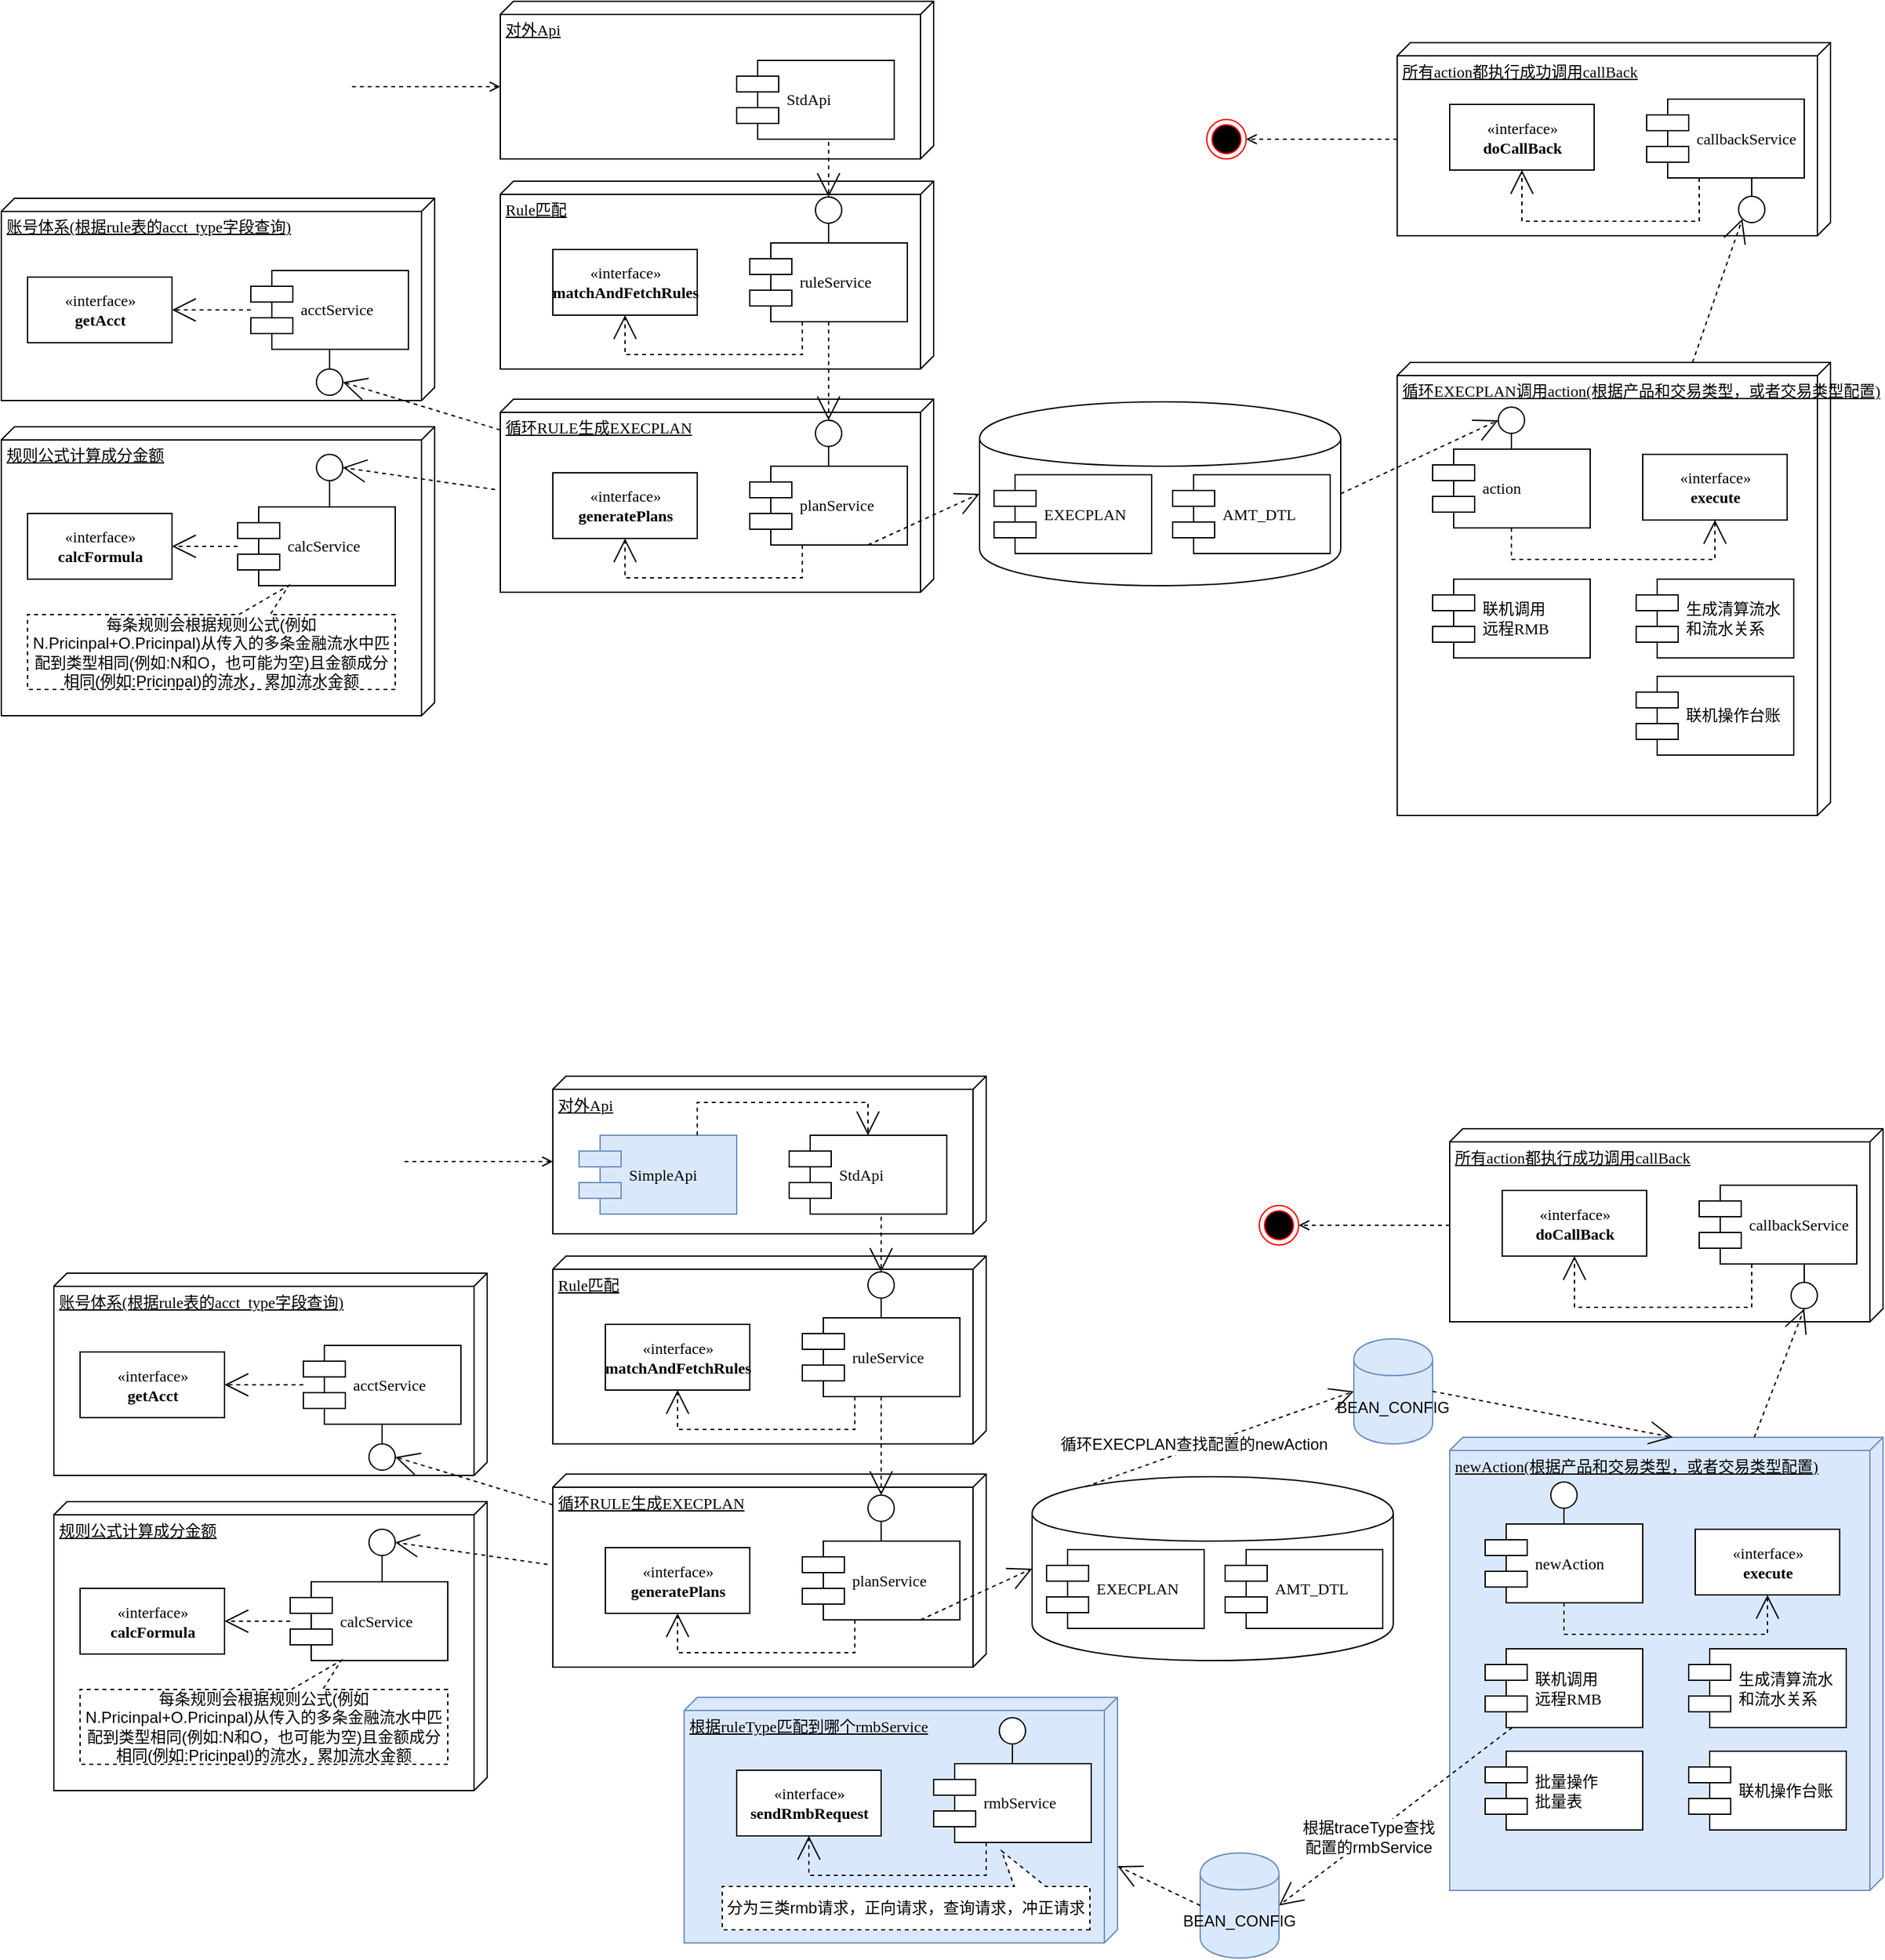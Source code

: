 <mxfile version="10.7.9" type="github"><diagram name="Page-1" id="5f0bae14-7c28-e335-631c-24af17079c00"><mxGraphModel dx="1393" dy="800" grid="1" gridSize="10" guides="1" tooltips="1" connect="1" arrows="1" fold="1" page="1" pageScale="1" pageWidth="1100" pageHeight="850" background="#ffffff" math="0" shadow="0"><root><mxCell id="0"/><mxCell id="1" parent="0"/><mxCell id="39150e848f15840c-1" value="&lt;div&gt;Rule匹配&lt;/div&gt;" style="verticalAlign=top;align=left;spacingTop=8;spacingLeft=2;spacingRight=12;shape=cube;size=10;direction=south;fontStyle=4;html=1;rounded=0;shadow=0;comic=0;labelBackgroundColor=none;strokeColor=#000000;strokeWidth=1;fillColor=#ffffff;fontFamily=Verdana;fontSize=12;fontColor=#000000;" parent="1" vertex="1"><mxGeometry x="410" y="187" width="330" height="143" as="geometry"/></mxCell><mxCell id="39150e848f15840c-2" value="账号体系(根据rule表的acct_type字段查询)" style="verticalAlign=top;align=left;spacingTop=8;spacingLeft=2;spacingRight=12;shape=cube;size=10;direction=south;fontStyle=4;html=1;rounded=0;shadow=0;comic=0;labelBackgroundColor=none;strokeColor=#000000;strokeWidth=1;fillColor=#ffffff;fontFamily=Verdana;fontSize=12;fontColor=#000000;" parent="1" vertex="1"><mxGeometry x="30" y="200" width="330" height="154" as="geometry"/></mxCell><mxCell id="39150e848f15840c-3" value="对外Api" style="verticalAlign=top;align=left;spacingTop=8;spacingLeft=2;spacingRight=12;shape=cube;size=10;direction=south;fontStyle=4;html=1;rounded=0;shadow=0;comic=0;labelBackgroundColor=none;strokeColor=#000000;strokeWidth=1;fillColor=#ffffff;fontFamily=Verdana;fontSize=12;fontColor=#000000;" parent="1" vertex="1"><mxGeometry x="410" y="50" width="330" height="120" as="geometry"/></mxCell><mxCell id="39150e848f15840c-4" value="«interface»&lt;br&gt;&lt;b&gt;matchAndFetchRules&lt;/b&gt;" style="html=1;rounded=0;shadow=0;comic=0;labelBackgroundColor=none;strokeColor=#000000;strokeWidth=1;fillColor=#ffffff;fontFamily=Verdana;fontSize=12;fontColor=#000000;align=center;" parent="1" vertex="1"><mxGeometry x="450" y="239" width="110" height="50" as="geometry"/></mxCell><mxCell id="39150e848f15840c-5" value="ruleService" style="shape=component;align=left;spacingLeft=36;rounded=0;shadow=0;comic=0;labelBackgroundColor=none;strokeColor=#000000;strokeWidth=1;fillColor=#ffffff;fontFamily=Verdana;fontSize=12;fontColor=#000000;html=1;" parent="1" vertex="1"><mxGeometry x="600" y="234" width="120" height="60" as="geometry"/></mxCell><mxCell id="39150e848f15840c-6" value="" style="ellipse;whiteSpace=wrap;html=1;rounded=0;shadow=0;comic=0;labelBackgroundColor=none;strokeColor=#000000;strokeWidth=1;fillColor=#ffffff;fontFamily=Verdana;fontSize=12;fontColor=#000000;align=center;" parent="1" vertex="1"><mxGeometry x="650" y="199" width="20" height="20" as="geometry"/></mxCell><mxCell id="39150e848f15840c-7" value="acctService" style="shape=component;align=left;spacingLeft=36;rounded=0;shadow=0;comic=0;labelBackgroundColor=none;strokeColor=#000000;strokeWidth=1;fillColor=#ffffff;fontFamily=Verdana;fontSize=12;fontColor=#000000;html=1;" parent="1" vertex="1"><mxGeometry x="220" y="255" width="120" height="60" as="geometry"/></mxCell><mxCell id="39150e848f15840c-8" value="«interface»&lt;br&gt;&lt;b&gt;getAcct&lt;/b&gt;" style="html=1;rounded=0;shadow=0;comic=0;labelBackgroundColor=none;strokeColor=#000000;strokeWidth=1;fillColor=#ffffff;fontFamily=Verdana;fontSize=12;fontColor=#000000;align=center;" parent="1" vertex="1"><mxGeometry x="50" y="260" width="110" height="50" as="geometry"/></mxCell><mxCell id="39150e848f15840c-9" value="" style="ellipse;whiteSpace=wrap;html=1;rounded=0;shadow=0;comic=0;labelBackgroundColor=none;strokeColor=#000000;strokeWidth=1;fillColor=#ffffff;fontFamily=Verdana;fontSize=12;fontColor=#000000;align=center;" parent="1" vertex="1"><mxGeometry x="270" y="330" width="20" height="20" as="geometry"/></mxCell><mxCell id="39150e848f15840c-10" value="StdApi" style="shape=component;align=left;spacingLeft=36;rounded=0;shadow=0;comic=0;labelBackgroundColor=none;strokeColor=#000000;strokeWidth=1;fillColor=#ffffff;fontFamily=Verdana;fontSize=12;fontColor=#000000;html=1;" parent="1" vertex="1"><mxGeometry x="590" y="95" width="120" height="60" as="geometry"/></mxCell><mxCell id="39150e848f15840c-11" style="edgeStyle=none;rounded=0;html=1;dashed=1;labelBackgroundColor=none;startArrow=none;startFill=0;startSize=8;endArrow=open;endFill=0;endSize=16;fontFamily=Verdana;fontSize=12;" parent="1" target="39150e848f15840c-6" edge="1"><mxGeometry relative="1" as="geometry"><mxPoint x="660" y="157" as="sourcePoint"/></mxGeometry></mxCell><mxCell id="39150e848f15840c-13" style="edgeStyle=elbowEdgeStyle;rounded=0;html=1;labelBackgroundColor=none;startArrow=none;startFill=0;startSize=8;endArrow=none;endFill=0;endSize=16;fontFamily=Verdana;fontSize=12;entryX=0.5;entryY=1;entryDx=0;entryDy=0;" parent="1" source="39150e848f15840c-9" target="39150e848f15840c-7" edge="1"><mxGeometry relative="1" as="geometry"/></mxCell><mxCell id="39150e848f15840c-14" style="edgeStyle=elbowEdgeStyle;rounded=0;html=1;labelBackgroundColor=none;startArrow=none;startFill=0;startSize=8;endArrow=none;endFill=0;endSize=16;fontFamily=Verdana;fontSize=12;" parent="1" source="39150e848f15840c-6" target="39150e848f15840c-5" edge="1"><mxGeometry relative="1" as="geometry"/></mxCell><mxCell id="39150e848f15840c-15" style="edgeStyle=orthogonalEdgeStyle;rounded=0;html=1;labelBackgroundColor=none;startArrow=none;startFill=0;startSize=8;endArrow=open;endFill=0;endSize=16;fontFamily=Verdana;fontSize=12;dashed=1;" parent="1" source="39150e848f15840c-5" target="39150e848f15840c-4" edge="1"><mxGeometry relative="1" as="geometry"><Array as="points"><mxPoint x="640" y="319"/><mxPoint x="505" y="319"/></Array></mxGeometry></mxCell><mxCell id="39150e848f15840c-16" style="edgeStyle=orthogonalEdgeStyle;rounded=0;html=1;dashed=1;labelBackgroundColor=none;startArrow=none;startFill=0;startSize=8;endArrow=open;endFill=0;endSize=16;fontFamily=Verdana;fontSize=12;" parent="1" source="39150e848f15840c-7" target="39150e848f15840c-8" edge="1"><mxGeometry relative="1" as="geometry"/></mxCell><mxCell id="qXvxZQ6t1l9f04AWA4kI-5" value="规则公式计算成分金额" style="verticalAlign=top;align=left;spacingTop=8;spacingLeft=2;spacingRight=12;shape=cube;size=10;direction=south;fontStyle=4;html=1;rounded=0;shadow=0;comic=0;labelBackgroundColor=none;strokeColor=#000000;strokeWidth=1;fillColor=#ffffff;fontFamily=Verdana;fontSize=12;fontColor=#000000;" parent="1" vertex="1"><mxGeometry x="30" y="374" width="330" height="220" as="geometry"/></mxCell><mxCell id="qXvxZQ6t1l9f04AWA4kI-6" value="calcService" style="shape=component;align=left;spacingLeft=36;rounded=0;shadow=0;comic=0;labelBackgroundColor=none;strokeColor=#000000;strokeWidth=1;fillColor=#ffffff;fontFamily=Verdana;fontSize=12;fontColor=#000000;html=1;" parent="1" vertex="1"><mxGeometry x="210" y="435" width="120" height="60" as="geometry"/></mxCell><mxCell id="qXvxZQ6t1l9f04AWA4kI-7" value="«interface»&lt;br&gt;&lt;b&gt;calcFormula&lt;/b&gt;" style="html=1;rounded=0;shadow=0;comic=0;labelBackgroundColor=none;strokeColor=#000000;strokeWidth=1;fillColor=#ffffff;fontFamily=Verdana;fontSize=12;fontColor=#000000;align=center;" parent="1" vertex="1"><mxGeometry x="50" y="440" width="110" height="50" as="geometry"/></mxCell><mxCell id="qXvxZQ6t1l9f04AWA4kI-8" value="" style="ellipse;whiteSpace=wrap;html=1;rounded=0;shadow=0;comic=0;labelBackgroundColor=none;strokeColor=#000000;strokeWidth=1;fillColor=#ffffff;fontFamily=Verdana;fontSize=12;fontColor=#000000;align=center;" parent="1" vertex="1"><mxGeometry x="270" y="395" width="20" height="20" as="geometry"/></mxCell><mxCell id="qXvxZQ6t1l9f04AWA4kI-9" style="edgeStyle=elbowEdgeStyle;rounded=0;html=1;labelBackgroundColor=none;startArrow=none;startFill=0;startSize=8;endArrow=none;endFill=0;endSize=16;fontFamily=Verdana;fontSize=12;" parent="1" source="qXvxZQ6t1l9f04AWA4kI-8" target="qXvxZQ6t1l9f04AWA4kI-6" edge="1"><mxGeometry relative="1" as="geometry"/></mxCell><mxCell id="qXvxZQ6t1l9f04AWA4kI-10" style="edgeStyle=orthogonalEdgeStyle;rounded=0;html=1;dashed=1;labelBackgroundColor=none;startArrow=none;startFill=0;startSize=8;endArrow=open;endFill=0;endSize=16;fontFamily=Verdana;fontSize=12;" parent="1" source="qXvxZQ6t1l9f04AWA4kI-6" target="qXvxZQ6t1l9f04AWA4kI-7" edge="1"><mxGeometry relative="1" as="geometry"/></mxCell><mxCell id="qXvxZQ6t1l9f04AWA4kI-12" value="&lt;div&gt;每条规则会根据规则公式(例如N.Pricinpal+O.Pricinpal)从传入的多条金融流水中匹配到类型相同(例如:N和O，也可能为空)且金额成分相同(例如:Pricinpal)的流水，累加流水金额&lt;/div&gt;" style="shape=callout;whiteSpace=wrap;html=1;perimeter=calloutPerimeter;direction=west;position2=0.29;base=24;size=22;position=0.34;dashed=1;" parent="1" vertex="1"><mxGeometry x="50" y="495" width="280" height="79" as="geometry"/></mxCell><mxCell id="qXvxZQ6t1l9f04AWA4kI-13" value="" style="shape=cylinder;whiteSpace=wrap;html=1;boundedLbl=1;backgroundOutline=1;" parent="1" vertex="1"><mxGeometry x="775" y="355" width="275" height="140" as="geometry"/></mxCell><mxCell id="qXvxZQ6t1l9f04AWA4kI-16" value="循环RULE生成EXECPLAN" style="verticalAlign=top;align=left;spacingTop=8;spacingLeft=2;spacingRight=12;shape=cube;size=10;direction=south;fontStyle=4;html=1;rounded=0;shadow=0;comic=0;labelBackgroundColor=none;strokeColor=#000000;strokeWidth=1;fillColor=#ffffff;fontFamily=Verdana;fontSize=12;fontColor=#000000;" parent="1" vertex="1"><mxGeometry x="410" y="353" width="330" height="147" as="geometry"/></mxCell><mxCell id="qXvxZQ6t1l9f04AWA4kI-17" value="«interface»&lt;br&gt;&lt;b&gt;generatePlans&lt;/b&gt;" style="html=1;rounded=0;shadow=0;comic=0;labelBackgroundColor=none;strokeColor=#000000;strokeWidth=1;fillColor=#ffffff;fontFamily=Verdana;fontSize=12;fontColor=#000000;align=center;" parent="1" vertex="1"><mxGeometry x="450" y="409" width="110" height="50" as="geometry"/></mxCell><mxCell id="qXvxZQ6t1l9f04AWA4kI-18" value="planService" style="shape=component;align=left;spacingLeft=36;rounded=0;shadow=0;comic=0;labelBackgroundColor=none;strokeColor=#000000;strokeWidth=1;fillColor=#ffffff;fontFamily=Verdana;fontSize=12;fontColor=#000000;html=1;" parent="1" vertex="1"><mxGeometry x="600" y="404" width="120" height="60" as="geometry"/></mxCell><mxCell id="qXvxZQ6t1l9f04AWA4kI-19" value="" style="ellipse;whiteSpace=wrap;html=1;rounded=0;shadow=0;comic=0;labelBackgroundColor=none;strokeColor=#000000;strokeWidth=1;fillColor=#ffffff;fontFamily=Verdana;fontSize=12;fontColor=#000000;align=center;" parent="1" vertex="1"><mxGeometry x="650" y="369" width="20" height="20" as="geometry"/></mxCell><mxCell id="qXvxZQ6t1l9f04AWA4kI-20" style="edgeStyle=elbowEdgeStyle;rounded=0;html=1;labelBackgroundColor=none;startArrow=none;startFill=0;startSize=8;endArrow=none;endFill=0;endSize=16;fontFamily=Verdana;fontSize=12;" parent="1" source="qXvxZQ6t1l9f04AWA4kI-19" target="qXvxZQ6t1l9f04AWA4kI-18" edge="1"><mxGeometry relative="1" as="geometry"/></mxCell><mxCell id="qXvxZQ6t1l9f04AWA4kI-21" style="edgeStyle=orthogonalEdgeStyle;rounded=0;html=1;labelBackgroundColor=none;startArrow=none;startFill=0;startSize=8;endArrow=open;endFill=0;endSize=16;fontFamily=Verdana;fontSize=12;dashed=1;" parent="1" source="qXvxZQ6t1l9f04AWA4kI-18" target="qXvxZQ6t1l9f04AWA4kI-17" edge="1"><mxGeometry relative="1" as="geometry"><Array as="points"><mxPoint x="640" y="489"/><mxPoint x="505" y="489"/></Array></mxGeometry></mxCell><mxCell id="qXvxZQ6t1l9f04AWA4kI-22" style="edgeStyle=none;rounded=0;html=1;dashed=1;labelBackgroundColor=none;startArrow=none;startFill=0;startSize=8;endArrow=open;endFill=0;endSize=16;fontFamily=Verdana;fontSize=12;exitX=0.5;exitY=1;exitDx=0;exitDy=0;" parent="1" source="39150e848f15840c-5" target="qXvxZQ6t1l9f04AWA4kI-19" edge="1"><mxGeometry relative="1" as="geometry"><mxPoint x="730" y="293" as="sourcePoint"/><mxPoint x="863" y="351" as="targetPoint"/></mxGeometry></mxCell><mxCell id="qXvxZQ6t1l9f04AWA4kI-3" style="edgeStyle=none;rounded=0;html=1;dashed=1;labelBackgroundColor=none;startArrow=none;startFill=0;startSize=8;endArrow=open;endFill=0;endSize=16;fontFamily=Verdana;fontSize=12;entryX=1;entryY=0.5;entryDx=0;entryDy=0;" parent="1" source="qXvxZQ6t1l9f04AWA4kI-16" target="39150e848f15840c-9" edge="1"><mxGeometry relative="1" as="geometry"><mxPoint x="670" y="138" as="sourcePoint"/><mxPoint x="770" y="301" as="targetPoint"/></mxGeometry></mxCell><mxCell id="qXvxZQ6t1l9f04AWA4kI-23" style="edgeStyle=none;rounded=0;html=1;dashed=1;labelBackgroundColor=none;startArrow=none;startFill=0;startSize=8;endArrow=open;endFill=0;endSize=16;fontFamily=Verdana;fontSize=12;entryX=0;entryY=0.5;entryDx=0;entryDy=0;exitX=0.75;exitY=1;exitDx=0;exitDy=0;" parent="1" source="qXvxZQ6t1l9f04AWA4kI-18" target="qXvxZQ6t1l9f04AWA4kI-13" edge="1"><mxGeometry relative="1" as="geometry"><mxPoint x="730" y="532" as="sourcePoint"/><mxPoint x="828" y="460" as="targetPoint"/></mxGeometry></mxCell><mxCell id="qXvxZQ6t1l9f04AWA4kI-27" value="EXECPLAN" style="shape=component;align=left;spacingLeft=36;rounded=0;shadow=0;comic=0;labelBackgroundColor=none;strokeColor=#000000;strokeWidth=1;fillColor=#ffffff;fontFamily=Verdana;fontSize=12;fontColor=#000000;html=1;" parent="1" vertex="1"><mxGeometry x="786" y="410.5" width="120" height="60" as="geometry"/></mxCell><mxCell id="qXvxZQ6t1l9f04AWA4kI-30" value="AMT_DTL" style="shape=component;align=left;spacingLeft=36;rounded=0;shadow=0;comic=0;labelBackgroundColor=none;strokeColor=#000000;strokeWidth=1;fillColor=#ffffff;fontFamily=Verdana;fontSize=12;fontColor=#000000;html=1;" parent="1" vertex="1"><mxGeometry x="922" y="410.5" width="120" height="60" as="geometry"/></mxCell><mxCell id="qXvxZQ6t1l9f04AWA4kI-31" style="edgeStyle=none;rounded=0;html=1;dashed=1;labelBackgroundColor=none;startArrow=none;startFill=0;startSize=8;endArrow=open;endFill=0;endSize=16;fontFamily=Verdana;fontSize=12;entryX=1;entryY=0.5;entryDx=0;entryDy=0;exitX=0.468;exitY=1.012;exitDx=0;exitDy=0;exitPerimeter=0;" parent="1" source="qXvxZQ6t1l9f04AWA4kI-16" target="qXvxZQ6t1l9f04AWA4kI-8" edge="1"><mxGeometry relative="1" as="geometry"><mxPoint x="700" y="492" as="sourcePoint"/><mxPoint x="825" y="278" as="targetPoint"/></mxGeometry></mxCell><mxCell id="qXvxZQ6t1l9f04AWA4kI-38" value="循环EXECPLAN调用action(根据产品和交易类型，或者交易类型配置)" style="verticalAlign=top;align=left;spacingTop=8;spacingLeft=2;spacingRight=12;shape=cube;size=10;direction=south;fontStyle=4;html=1;rounded=0;shadow=0;comic=0;labelBackgroundColor=none;strokeColor=#000000;strokeWidth=1;fillColor=#ffffff;fontFamily=Verdana;fontSize=12;fontColor=#000000;" parent="1" vertex="1"><mxGeometry x="1093" y="325" width="330" height="345" as="geometry"/></mxCell><mxCell id="qXvxZQ6t1l9f04AWA4kI-39" value="«interface»&lt;br&gt;&lt;b&gt;execute&lt;/b&gt;" style="html=1;rounded=0;shadow=0;comic=0;labelBackgroundColor=none;strokeColor=#000000;strokeWidth=1;fillColor=#ffffff;fontFamily=Verdana;fontSize=12;fontColor=#000000;align=center;" parent="1" vertex="1"><mxGeometry x="1280" y="395" width="110" height="50" as="geometry"/></mxCell><mxCell id="qXvxZQ6t1l9f04AWA4kI-40" value="action" style="shape=component;align=left;spacingLeft=36;rounded=0;shadow=0;comic=0;labelBackgroundColor=none;strokeColor=#000000;strokeWidth=1;fillColor=#ffffff;fontFamily=Verdana;fontSize=12;fontColor=#000000;html=1;" parent="1" vertex="1"><mxGeometry x="1120" y="391" width="120" height="60" as="geometry"/></mxCell><mxCell id="qXvxZQ6t1l9f04AWA4kI-41" value="" style="ellipse;whiteSpace=wrap;html=1;rounded=0;shadow=0;comic=0;labelBackgroundColor=none;strokeColor=#000000;strokeWidth=1;fillColor=#ffffff;fontFamily=Verdana;fontSize=12;fontColor=#000000;align=center;" parent="1" vertex="1"><mxGeometry x="1170" y="359" width="20" height="20" as="geometry"/></mxCell><mxCell id="qXvxZQ6t1l9f04AWA4kI-42" style="edgeStyle=elbowEdgeStyle;rounded=0;html=1;labelBackgroundColor=none;startArrow=none;startFill=0;startSize=8;endArrow=none;endFill=0;endSize=16;fontFamily=Verdana;fontSize=12;" parent="1" source="qXvxZQ6t1l9f04AWA4kI-41" target="qXvxZQ6t1l9f04AWA4kI-40" edge="1"><mxGeometry relative="1" as="geometry"/></mxCell><mxCell id="qXvxZQ6t1l9f04AWA4kI-43" style="edgeStyle=orthogonalEdgeStyle;rounded=0;html=1;labelBackgroundColor=none;startArrow=none;startFill=0;startSize=8;endArrow=open;endFill=0;endSize=16;fontFamily=Verdana;fontSize=12;dashed=1;" parent="1" source="qXvxZQ6t1l9f04AWA4kI-40" target="qXvxZQ6t1l9f04AWA4kI-39" edge="1"><mxGeometry relative="1" as="geometry"><Array as="points"><mxPoint x="1323" y="475"/><mxPoint x="1188" y="475"/></Array></mxGeometry></mxCell><mxCell id="qXvxZQ6t1l9f04AWA4kI-50" style="edgeStyle=none;rounded=0;html=1;dashed=1;labelBackgroundColor=none;startArrow=none;startFill=0;startSize=8;endArrow=open;endFill=0;endSize=16;fontFamily=Verdana;fontSize=12;entryX=0;entryY=0.5;entryDx=0;entryDy=0;exitX=1;exitY=0.5;exitDx=0;exitDy=0;" parent="1" source="qXvxZQ6t1l9f04AWA4kI-13" target="qXvxZQ6t1l9f04AWA4kI-41" edge="1"><mxGeometry relative="1" as="geometry"><mxPoint x="700" y="474" as="sourcePoint"/><mxPoint x="785" y="435" as="targetPoint"/></mxGeometry></mxCell><mxCell id="qXvxZQ6t1l9f04AWA4kI-52" value="&lt;div&gt;联机调用&lt;/div&gt;远程RMB" style="shape=component;align=left;spacingLeft=36;rounded=0;shadow=0;comic=0;labelBackgroundColor=none;strokeColor=#000000;strokeWidth=1;fillColor=#ffffff;fontFamily=Verdana;fontSize=12;fontColor=#000000;html=1;" parent="1" vertex="1"><mxGeometry x="1120" y="490" width="120" height="60" as="geometry"/></mxCell><mxCell id="qXvxZQ6t1l9f04AWA4kI-53" value="生成清算流水&lt;div&gt;&lt;div&gt;和流水关系&lt;/div&gt;&lt;/div&gt;" style="shape=component;align=left;spacingLeft=36;rounded=0;shadow=0;comic=0;labelBackgroundColor=none;strokeColor=#000000;strokeWidth=1;fillColor=#ffffff;fontFamily=Verdana;fontSize=12;fontColor=#000000;html=1;" parent="1" vertex="1"><mxGeometry x="1275" y="490" width="120" height="60" as="geometry"/></mxCell><mxCell id="qXvxZQ6t1l9f04AWA4kI-55" value="&lt;div&gt;联机操作台账&lt;/div&gt;" style="shape=component;align=left;spacingLeft=36;rounded=0;shadow=0;comic=0;labelBackgroundColor=none;strokeColor=#000000;strokeWidth=1;fillColor=#ffffff;fontFamily=Verdana;fontSize=12;fontColor=#000000;html=1;" parent="1" vertex="1"><mxGeometry x="1275" y="564" width="120" height="60" as="geometry"/></mxCell><mxCell id="qXvxZQ6t1l9f04AWA4kI-73" style="edgeStyle=orthogonalEdgeStyle;rounded=0;orthogonalLoop=1;jettySize=auto;html=1;entryX=1;entryY=0.5;entryDx=0;entryDy=0;dashed=1;endArrow=open;endFill=0;" parent="1" source="qXvxZQ6t1l9f04AWA4kI-64" target="qXvxZQ6t1l9f04AWA4kI-72" edge="1"><mxGeometry relative="1" as="geometry"/></mxCell><mxCell id="qXvxZQ6t1l9f04AWA4kI-64" value="&lt;div&gt;所有action都执行成功调用callBack&lt;/div&gt;" style="verticalAlign=top;align=left;spacingTop=8;spacingLeft=2;spacingRight=12;shape=cube;size=10;direction=south;fontStyle=4;html=1;rounded=0;shadow=0;comic=0;labelBackgroundColor=none;strokeColor=#000000;strokeWidth=1;fillColor=#ffffff;fontFamily=Verdana;fontSize=12;fontColor=#000000;" parent="1" vertex="1"><mxGeometry x="1093" y="81.5" width="330" height="147" as="geometry"/></mxCell><mxCell id="qXvxZQ6t1l9f04AWA4kI-65" value="«interface»&lt;br&gt;&lt;b&gt;doCallBack&lt;/b&gt;" style="html=1;rounded=0;shadow=0;comic=0;labelBackgroundColor=none;strokeColor=#000000;strokeWidth=1;fillColor=#ffffff;fontFamily=Verdana;fontSize=12;fontColor=#000000;align=center;" parent="1" vertex="1"><mxGeometry x="1133" y="128.5" width="110" height="50" as="geometry"/></mxCell><mxCell id="qXvxZQ6t1l9f04AWA4kI-66" value="callbackService" style="shape=component;align=left;spacingLeft=36;rounded=0;shadow=0;comic=0;labelBackgroundColor=none;strokeColor=#000000;strokeWidth=1;fillColor=#ffffff;fontFamily=Verdana;fontSize=12;fontColor=#000000;html=1;" parent="1" vertex="1"><mxGeometry x="1283" y="124.5" width="120" height="60" as="geometry"/></mxCell><mxCell id="qXvxZQ6t1l9f04AWA4kI-67" value="" style="ellipse;whiteSpace=wrap;html=1;rounded=0;shadow=0;comic=0;labelBackgroundColor=none;strokeColor=#000000;strokeWidth=1;fillColor=#ffffff;fontFamily=Verdana;fontSize=12;fontColor=#000000;align=center;" parent="1" vertex="1"><mxGeometry x="1353" y="198.5" width="20" height="20" as="geometry"/></mxCell><mxCell id="qXvxZQ6t1l9f04AWA4kI-68" style="edgeStyle=elbowEdgeStyle;rounded=0;html=1;labelBackgroundColor=none;startArrow=none;startFill=0;startSize=8;endArrow=none;endFill=0;endSize=16;fontFamily=Verdana;fontSize=12;" parent="1" source="qXvxZQ6t1l9f04AWA4kI-67" target="qXvxZQ6t1l9f04AWA4kI-66" edge="1"><mxGeometry relative="1" as="geometry"/></mxCell><mxCell id="qXvxZQ6t1l9f04AWA4kI-69" style="edgeStyle=orthogonalEdgeStyle;rounded=0;html=1;labelBackgroundColor=none;startArrow=none;startFill=0;startSize=8;endArrow=open;endFill=0;endSize=16;fontFamily=Verdana;fontSize=12;dashed=1;" parent="1" source="qXvxZQ6t1l9f04AWA4kI-66" target="qXvxZQ6t1l9f04AWA4kI-65" edge="1"><mxGeometry relative="1" as="geometry"><Array as="points"><mxPoint x="1323" y="217.5"/><mxPoint x="1188" y="217.5"/></Array></mxGeometry></mxCell><mxCell id="qXvxZQ6t1l9f04AWA4kI-70" style="edgeStyle=none;rounded=0;html=1;dashed=1;labelBackgroundColor=none;startArrow=none;startFill=0;startSize=8;endArrow=open;endFill=0;endSize=16;fontFamily=Verdana;fontSize=12;entryX=0;entryY=1;entryDx=0;entryDy=0;" parent="1" source="qXvxZQ6t1l9f04AWA4kI-38" target="qXvxZQ6t1l9f04AWA4kI-67" edge="1"><mxGeometry relative="1" as="geometry"><mxPoint x="700" y="474" as="sourcePoint"/><mxPoint x="785" y="435" as="targetPoint"/></mxGeometry></mxCell><mxCell id="qXvxZQ6t1l9f04AWA4kI-74" style="edgeStyle=orthogonalEdgeStyle;rounded=0;orthogonalLoop=1;jettySize=auto;html=1;entryX=0;entryY=0;entryDx=65;entryDy=330;entryPerimeter=0;dashed=1;endArrow=open;endFill=0;" parent="1" source="qXvxZQ6t1l9f04AWA4kI-71" target="39150e848f15840c-3" edge="1"><mxGeometry relative="1" as="geometry"/></mxCell><mxCell id="qXvxZQ6t1l9f04AWA4kI-71" value="" style="shape=image;html=1;verticalAlign=top;verticalLabelPosition=bottom;labelBackgroundColor=#ffffff;imageAspect=0;aspect=fixed;image=https://cdn0.iconfinder.com/data/icons/basic-web-ui-elements/295/play-128.png" parent="1" vertex="1"><mxGeometry x="256" y="94.5" width="41" height="41" as="geometry"/></mxCell><mxCell id="qXvxZQ6t1l9f04AWA4kI-72" value="" style="ellipse;html=1;shape=endState;fillColor=#000000;strokeColor=#ff0000;" parent="1" vertex="1"><mxGeometry x="948" y="140" width="30" height="30" as="geometry"/></mxCell><mxCell id="3RMUVjnB-Qb1gqxve4m2-2" value="&lt;div&gt;Rule匹配&lt;/div&gt;" style="verticalAlign=top;align=left;spacingTop=8;spacingLeft=2;spacingRight=12;shape=cube;size=10;direction=south;fontStyle=4;html=1;rounded=0;shadow=0;comic=0;labelBackgroundColor=none;strokeColor=#000000;strokeWidth=1;fillColor=#ffffff;fontFamily=Verdana;fontSize=12;fontColor=#000000;" vertex="1" parent="1"><mxGeometry x="450" y="1005.5" width="330" height="143" as="geometry"/></mxCell><mxCell id="3RMUVjnB-Qb1gqxve4m2-3" value="账号体系(根据rule表的acct_type字段查询)" style="verticalAlign=top;align=left;spacingTop=8;spacingLeft=2;spacingRight=12;shape=cube;size=10;direction=south;fontStyle=4;html=1;rounded=0;shadow=0;comic=0;labelBackgroundColor=none;strokeColor=#000000;strokeWidth=1;fillColor=#ffffff;fontFamily=Verdana;fontSize=12;fontColor=#000000;" vertex="1" parent="1"><mxGeometry x="70" y="1018.5" width="330" height="154" as="geometry"/></mxCell><mxCell id="3RMUVjnB-Qb1gqxve4m2-4" value="对外Api" style="verticalAlign=top;align=left;spacingTop=8;spacingLeft=2;spacingRight=12;shape=cube;size=10;direction=south;fontStyle=4;html=1;rounded=0;shadow=0;comic=0;labelBackgroundColor=none;strokeColor=#000000;strokeWidth=1;fillColor=#ffffff;fontFamily=Verdana;fontSize=12;fontColor=#000000;" vertex="1" parent="1"><mxGeometry x="450" y="868.5" width="330" height="120" as="geometry"/></mxCell><mxCell id="3RMUVjnB-Qb1gqxve4m2-5" value="«interface»&lt;br&gt;&lt;b&gt;matchAndFetchRules&lt;/b&gt;" style="html=1;rounded=0;shadow=0;comic=0;labelBackgroundColor=none;strokeColor=#000000;strokeWidth=1;fillColor=#ffffff;fontFamily=Verdana;fontSize=12;fontColor=#000000;align=center;" vertex="1" parent="1"><mxGeometry x="490" y="1057.5" width="110" height="50" as="geometry"/></mxCell><mxCell id="3RMUVjnB-Qb1gqxve4m2-6" value="ruleService" style="shape=component;align=left;spacingLeft=36;rounded=0;shadow=0;comic=0;labelBackgroundColor=none;strokeColor=#000000;strokeWidth=1;fillColor=#ffffff;fontFamily=Verdana;fontSize=12;fontColor=#000000;html=1;" vertex="1" parent="1"><mxGeometry x="640" y="1052.5" width="120" height="60" as="geometry"/></mxCell><mxCell id="3RMUVjnB-Qb1gqxve4m2-7" value="" style="ellipse;whiteSpace=wrap;html=1;rounded=0;shadow=0;comic=0;labelBackgroundColor=none;strokeColor=#000000;strokeWidth=1;fillColor=#ffffff;fontFamily=Verdana;fontSize=12;fontColor=#000000;align=center;" vertex="1" parent="1"><mxGeometry x="690" y="1017.5" width="20" height="20" as="geometry"/></mxCell><mxCell id="3RMUVjnB-Qb1gqxve4m2-8" value="acctService" style="shape=component;align=left;spacingLeft=36;rounded=0;shadow=0;comic=0;labelBackgroundColor=none;strokeColor=#000000;strokeWidth=1;fillColor=#ffffff;fontFamily=Verdana;fontSize=12;fontColor=#000000;html=1;" vertex="1" parent="1"><mxGeometry x="260" y="1073.5" width="120" height="60" as="geometry"/></mxCell><mxCell id="3RMUVjnB-Qb1gqxve4m2-9" value="«interface»&lt;br&gt;&lt;b&gt;getAcct&lt;/b&gt;" style="html=1;rounded=0;shadow=0;comic=0;labelBackgroundColor=none;strokeColor=#000000;strokeWidth=1;fillColor=#ffffff;fontFamily=Verdana;fontSize=12;fontColor=#000000;align=center;" vertex="1" parent="1"><mxGeometry x="90" y="1078.5" width="110" height="50" as="geometry"/></mxCell><mxCell id="3RMUVjnB-Qb1gqxve4m2-10" value="" style="ellipse;whiteSpace=wrap;html=1;rounded=0;shadow=0;comic=0;labelBackgroundColor=none;strokeColor=#000000;strokeWidth=1;fillColor=#ffffff;fontFamily=Verdana;fontSize=12;fontColor=#000000;align=center;" vertex="1" parent="1"><mxGeometry x="310" y="1148.5" width="20" height="20" as="geometry"/></mxCell><mxCell id="3RMUVjnB-Qb1gqxve4m2-11" value="StdApi" style="shape=component;align=left;spacingLeft=36;rounded=0;shadow=0;comic=0;labelBackgroundColor=none;strokeColor=#000000;strokeWidth=1;fillColor=#ffffff;fontFamily=Verdana;fontSize=12;fontColor=#000000;html=1;" vertex="1" parent="1"><mxGeometry x="630" y="913.5" width="120" height="60" as="geometry"/></mxCell><mxCell id="3RMUVjnB-Qb1gqxve4m2-12" style="edgeStyle=none;rounded=0;html=1;dashed=1;labelBackgroundColor=none;startArrow=none;startFill=0;startSize=8;endArrow=open;endFill=0;endSize=16;fontFamily=Verdana;fontSize=12;" edge="1" parent="1" target="3RMUVjnB-Qb1gqxve4m2-7"><mxGeometry relative="1" as="geometry"><mxPoint x="700" y="975.5" as="sourcePoint"/></mxGeometry></mxCell><mxCell id="3RMUVjnB-Qb1gqxve4m2-13" style="edgeStyle=elbowEdgeStyle;rounded=0;html=1;labelBackgroundColor=none;startArrow=none;startFill=0;startSize=8;endArrow=none;endFill=0;endSize=16;fontFamily=Verdana;fontSize=12;entryX=0.5;entryY=1;entryDx=0;entryDy=0;" edge="1" parent="1" source="3RMUVjnB-Qb1gqxve4m2-10" target="3RMUVjnB-Qb1gqxve4m2-8"><mxGeometry relative="1" as="geometry"/></mxCell><mxCell id="3RMUVjnB-Qb1gqxve4m2-14" style="edgeStyle=elbowEdgeStyle;rounded=0;html=1;labelBackgroundColor=none;startArrow=none;startFill=0;startSize=8;endArrow=none;endFill=0;endSize=16;fontFamily=Verdana;fontSize=12;" edge="1" parent="1" source="3RMUVjnB-Qb1gqxve4m2-7" target="3RMUVjnB-Qb1gqxve4m2-6"><mxGeometry relative="1" as="geometry"/></mxCell><mxCell id="3RMUVjnB-Qb1gqxve4m2-15" style="edgeStyle=orthogonalEdgeStyle;rounded=0;html=1;labelBackgroundColor=none;startArrow=none;startFill=0;startSize=8;endArrow=open;endFill=0;endSize=16;fontFamily=Verdana;fontSize=12;dashed=1;" edge="1" parent="1" source="3RMUVjnB-Qb1gqxve4m2-6" target="3RMUVjnB-Qb1gqxve4m2-5"><mxGeometry relative="1" as="geometry"><Array as="points"><mxPoint x="680" y="1137.5"/><mxPoint x="545" y="1137.5"/></Array></mxGeometry></mxCell><mxCell id="3RMUVjnB-Qb1gqxve4m2-16" style="edgeStyle=orthogonalEdgeStyle;rounded=0;html=1;dashed=1;labelBackgroundColor=none;startArrow=none;startFill=0;startSize=8;endArrow=open;endFill=0;endSize=16;fontFamily=Verdana;fontSize=12;" edge="1" parent="1" source="3RMUVjnB-Qb1gqxve4m2-8" target="3RMUVjnB-Qb1gqxve4m2-9"><mxGeometry relative="1" as="geometry"/></mxCell><mxCell id="3RMUVjnB-Qb1gqxve4m2-17" value="SimpleApi" style="shape=component;align=left;spacingLeft=36;rounded=0;shadow=0;comic=0;labelBackgroundColor=none;strokeColor=#6c8ebf;strokeWidth=1;fillColor=#dae8fc;fontFamily=Verdana;fontSize=12;html=1;" vertex="1" parent="1"><mxGeometry x="470" y="913.5" width="120" height="60" as="geometry"/></mxCell><mxCell id="3RMUVjnB-Qb1gqxve4m2-18" style="edgeStyle=orthogonalEdgeStyle;rounded=0;html=1;labelBackgroundColor=none;startArrow=none;startFill=0;startSize=8;endArrow=open;endFill=0;endSize=16;fontFamily=Verdana;fontSize=12;dashed=1;exitX=0.75;exitY=0;exitDx=0;exitDy=0;" edge="1" parent="1" source="3RMUVjnB-Qb1gqxve4m2-17" target="3RMUVjnB-Qb1gqxve4m2-11"><mxGeometry relative="1" as="geometry"><Array as="points"><mxPoint x="560" y="888.5"/><mxPoint x="690" y="888.5"/></Array><mxPoint x="560" y="908.5" as="sourcePoint"/><mxPoint x="690" y="918.5" as="targetPoint"/></mxGeometry></mxCell><mxCell id="3RMUVjnB-Qb1gqxve4m2-19" value="规则公式计算成分金额" style="verticalAlign=top;align=left;spacingTop=8;spacingLeft=2;spacingRight=12;shape=cube;size=10;direction=south;fontStyle=4;html=1;rounded=0;shadow=0;comic=0;labelBackgroundColor=none;strokeColor=#000000;strokeWidth=1;fillColor=#ffffff;fontFamily=Verdana;fontSize=12;fontColor=#000000;" vertex="1" parent="1"><mxGeometry x="70" y="1192.5" width="330" height="220" as="geometry"/></mxCell><mxCell id="3RMUVjnB-Qb1gqxve4m2-20" value="calcService" style="shape=component;align=left;spacingLeft=36;rounded=0;shadow=0;comic=0;labelBackgroundColor=none;strokeColor=#000000;strokeWidth=1;fillColor=#ffffff;fontFamily=Verdana;fontSize=12;fontColor=#000000;html=1;" vertex="1" parent="1"><mxGeometry x="250" y="1253.5" width="120" height="60" as="geometry"/></mxCell><mxCell id="3RMUVjnB-Qb1gqxve4m2-21" value="«interface»&lt;br&gt;&lt;b&gt;calcFormula&lt;/b&gt;" style="html=1;rounded=0;shadow=0;comic=0;labelBackgroundColor=none;strokeColor=#000000;strokeWidth=1;fillColor=#ffffff;fontFamily=Verdana;fontSize=12;fontColor=#000000;align=center;" vertex="1" parent="1"><mxGeometry x="90" y="1258.5" width="110" height="50" as="geometry"/></mxCell><mxCell id="3RMUVjnB-Qb1gqxve4m2-22" value="" style="ellipse;whiteSpace=wrap;html=1;rounded=0;shadow=0;comic=0;labelBackgroundColor=none;strokeColor=#000000;strokeWidth=1;fillColor=#ffffff;fontFamily=Verdana;fontSize=12;fontColor=#000000;align=center;" vertex="1" parent="1"><mxGeometry x="310" y="1213.5" width="20" height="20" as="geometry"/></mxCell><mxCell id="3RMUVjnB-Qb1gqxve4m2-23" style="edgeStyle=elbowEdgeStyle;rounded=0;html=1;labelBackgroundColor=none;startArrow=none;startFill=0;startSize=8;endArrow=none;endFill=0;endSize=16;fontFamily=Verdana;fontSize=12;" edge="1" parent="1" source="3RMUVjnB-Qb1gqxve4m2-22" target="3RMUVjnB-Qb1gqxve4m2-20"><mxGeometry relative="1" as="geometry"/></mxCell><mxCell id="3RMUVjnB-Qb1gqxve4m2-24" style="edgeStyle=orthogonalEdgeStyle;rounded=0;html=1;dashed=1;labelBackgroundColor=none;startArrow=none;startFill=0;startSize=8;endArrow=open;endFill=0;endSize=16;fontFamily=Verdana;fontSize=12;" edge="1" parent="1" source="3RMUVjnB-Qb1gqxve4m2-20" target="3RMUVjnB-Qb1gqxve4m2-21"><mxGeometry relative="1" as="geometry"/></mxCell><mxCell id="3RMUVjnB-Qb1gqxve4m2-25" value="&lt;div&gt;每条规则会根据规则公式(例如N.Pricinpal+O.Pricinpal)从传入的多条金融流水中匹配到类型相同(例如:N和O，也可能为空)且金额成分相同(例如:Pricinpal)的流水，累加流水金额&lt;/div&gt;" style="shape=callout;whiteSpace=wrap;html=1;perimeter=calloutPerimeter;direction=west;position2=0.29;base=24;size=22;position=0.34;dashed=1;" vertex="1" parent="1"><mxGeometry x="90" y="1313.5" width="280" height="79" as="geometry"/></mxCell><mxCell id="3RMUVjnB-Qb1gqxve4m2-26" value="" style="shape=cylinder;whiteSpace=wrap;html=1;boundedLbl=1;backgroundOutline=1;" vertex="1" parent="1"><mxGeometry x="815" y="1173.5" width="275" height="140" as="geometry"/></mxCell><mxCell id="3RMUVjnB-Qb1gqxve4m2-27" value="循环RULE生成EXECPLAN" style="verticalAlign=top;align=left;spacingTop=8;spacingLeft=2;spacingRight=12;shape=cube;size=10;direction=south;fontStyle=4;html=1;rounded=0;shadow=0;comic=0;labelBackgroundColor=none;strokeColor=#000000;strokeWidth=1;fillColor=#ffffff;fontFamily=Verdana;fontSize=12;fontColor=#000000;" vertex="1" parent="1"><mxGeometry x="450" y="1171.5" width="330" height="147" as="geometry"/></mxCell><mxCell id="3RMUVjnB-Qb1gqxve4m2-28" value="«interface»&lt;br&gt;&lt;b&gt;generatePlans&lt;/b&gt;" style="html=1;rounded=0;shadow=0;comic=0;labelBackgroundColor=none;strokeColor=#000000;strokeWidth=1;fillColor=#ffffff;fontFamily=Verdana;fontSize=12;fontColor=#000000;align=center;" vertex="1" parent="1"><mxGeometry x="490" y="1227.5" width="110" height="50" as="geometry"/></mxCell><mxCell id="3RMUVjnB-Qb1gqxve4m2-29" value="planService" style="shape=component;align=left;spacingLeft=36;rounded=0;shadow=0;comic=0;labelBackgroundColor=none;strokeColor=#000000;strokeWidth=1;fillColor=#ffffff;fontFamily=Verdana;fontSize=12;fontColor=#000000;html=1;" vertex="1" parent="1"><mxGeometry x="640" y="1222.5" width="120" height="60" as="geometry"/></mxCell><mxCell id="3RMUVjnB-Qb1gqxve4m2-30" value="" style="ellipse;whiteSpace=wrap;html=1;rounded=0;shadow=0;comic=0;labelBackgroundColor=none;strokeColor=#000000;strokeWidth=1;fillColor=#ffffff;fontFamily=Verdana;fontSize=12;fontColor=#000000;align=center;" vertex="1" parent="1"><mxGeometry x="690" y="1187.5" width="20" height="20" as="geometry"/></mxCell><mxCell id="3RMUVjnB-Qb1gqxve4m2-31" style="edgeStyle=elbowEdgeStyle;rounded=0;html=1;labelBackgroundColor=none;startArrow=none;startFill=0;startSize=8;endArrow=none;endFill=0;endSize=16;fontFamily=Verdana;fontSize=12;" edge="1" parent="1" source="3RMUVjnB-Qb1gqxve4m2-30" target="3RMUVjnB-Qb1gqxve4m2-29"><mxGeometry relative="1" as="geometry"/></mxCell><mxCell id="3RMUVjnB-Qb1gqxve4m2-32" style="edgeStyle=orthogonalEdgeStyle;rounded=0;html=1;labelBackgroundColor=none;startArrow=none;startFill=0;startSize=8;endArrow=open;endFill=0;endSize=16;fontFamily=Verdana;fontSize=12;dashed=1;" edge="1" parent="1" source="3RMUVjnB-Qb1gqxve4m2-29" target="3RMUVjnB-Qb1gqxve4m2-28"><mxGeometry relative="1" as="geometry"><Array as="points"><mxPoint x="680" y="1307.5"/><mxPoint x="545" y="1307.5"/></Array></mxGeometry></mxCell><mxCell id="3RMUVjnB-Qb1gqxve4m2-33" style="edgeStyle=none;rounded=0;html=1;dashed=1;labelBackgroundColor=none;startArrow=none;startFill=0;startSize=8;endArrow=open;endFill=0;endSize=16;fontFamily=Verdana;fontSize=12;exitX=0.5;exitY=1;exitDx=0;exitDy=0;" edge="1" parent="1" source="3RMUVjnB-Qb1gqxve4m2-6" target="3RMUVjnB-Qb1gqxve4m2-30"><mxGeometry relative="1" as="geometry"><mxPoint x="770" y="1111.5" as="sourcePoint"/><mxPoint x="903" y="1169.5" as="targetPoint"/></mxGeometry></mxCell><mxCell id="3RMUVjnB-Qb1gqxve4m2-34" style="edgeStyle=none;rounded=0;html=1;dashed=1;labelBackgroundColor=none;startArrow=none;startFill=0;startSize=8;endArrow=open;endFill=0;endSize=16;fontFamily=Verdana;fontSize=12;entryX=1;entryY=0.5;entryDx=0;entryDy=0;" edge="1" parent="1" source="3RMUVjnB-Qb1gqxve4m2-27" target="3RMUVjnB-Qb1gqxve4m2-10"><mxGeometry relative="1" as="geometry"><mxPoint x="710" y="956.5" as="sourcePoint"/><mxPoint x="810" y="1119.5" as="targetPoint"/></mxGeometry></mxCell><mxCell id="3RMUVjnB-Qb1gqxve4m2-35" style="edgeStyle=none;rounded=0;html=1;dashed=1;labelBackgroundColor=none;startArrow=none;startFill=0;startSize=8;endArrow=open;endFill=0;endSize=16;fontFamily=Verdana;fontSize=12;entryX=0;entryY=0.5;entryDx=0;entryDy=0;exitX=0.75;exitY=1;exitDx=0;exitDy=0;" edge="1" parent="1" source="3RMUVjnB-Qb1gqxve4m2-29" target="3RMUVjnB-Qb1gqxve4m2-26"><mxGeometry relative="1" as="geometry"><mxPoint x="770" y="1350.5" as="sourcePoint"/><mxPoint x="868" y="1278.5" as="targetPoint"/></mxGeometry></mxCell><mxCell id="3RMUVjnB-Qb1gqxve4m2-36" value="EXECPLAN" style="shape=component;align=left;spacingLeft=36;rounded=0;shadow=0;comic=0;labelBackgroundColor=none;strokeColor=#000000;strokeWidth=1;fillColor=#ffffff;fontFamily=Verdana;fontSize=12;fontColor=#000000;html=1;" vertex="1" parent="1"><mxGeometry x="826" y="1229" width="120" height="60" as="geometry"/></mxCell><mxCell id="3RMUVjnB-Qb1gqxve4m2-37" value="AMT_DTL" style="shape=component;align=left;spacingLeft=36;rounded=0;shadow=0;comic=0;labelBackgroundColor=none;strokeColor=#000000;strokeWidth=1;fillColor=#ffffff;fontFamily=Verdana;fontSize=12;fontColor=#000000;html=1;" vertex="1" parent="1"><mxGeometry x="962" y="1229" width="120" height="60" as="geometry"/></mxCell><mxCell id="3RMUVjnB-Qb1gqxve4m2-38" style="edgeStyle=none;rounded=0;html=1;dashed=1;labelBackgroundColor=none;startArrow=none;startFill=0;startSize=8;endArrow=open;endFill=0;endSize=16;fontFamily=Verdana;fontSize=12;entryX=1;entryY=0.5;entryDx=0;entryDy=0;exitX=0.468;exitY=1.012;exitDx=0;exitDy=0;exitPerimeter=0;" edge="1" parent="1" source="3RMUVjnB-Qb1gqxve4m2-27" target="3RMUVjnB-Qb1gqxve4m2-22"><mxGeometry relative="1" as="geometry"><mxPoint x="740" y="1310.5" as="sourcePoint"/><mxPoint x="865" y="1096.5" as="targetPoint"/></mxGeometry></mxCell><mxCell id="3RMUVjnB-Qb1gqxve4m2-39" value="newAction(根据产品和交易类型，或者交易类型配置)" style="verticalAlign=top;align=left;spacingTop=8;spacingLeft=2;spacingRight=12;shape=cube;size=10;direction=south;fontStyle=4;html=1;rounded=0;shadow=0;comic=0;labelBackgroundColor=none;strokeColor=#6c8ebf;strokeWidth=1;fillColor=#dae8fc;fontFamily=Verdana;fontSize=12;" vertex="1" parent="1"><mxGeometry x="1133" y="1143.5" width="330" height="345" as="geometry"/></mxCell><mxCell id="3RMUVjnB-Qb1gqxve4m2-40" value="«interface»&lt;br&gt;&lt;b&gt;execute&lt;/b&gt;" style="html=1;rounded=0;shadow=0;comic=0;labelBackgroundColor=none;strokeColor=#000000;strokeWidth=1;fillColor=#ffffff;fontFamily=Verdana;fontSize=12;fontColor=#000000;align=center;" vertex="1" parent="1"><mxGeometry x="1320" y="1213.5" width="110" height="50" as="geometry"/></mxCell><mxCell id="3RMUVjnB-Qb1gqxve4m2-41" value="newAction" style="shape=component;align=left;spacingLeft=36;rounded=0;shadow=0;comic=0;labelBackgroundColor=none;strokeColor=#000000;strokeWidth=1;fillColor=#ffffff;fontFamily=Verdana;fontSize=12;fontColor=#000000;html=1;" vertex="1" parent="1"><mxGeometry x="1160" y="1209.5" width="120" height="60" as="geometry"/></mxCell><mxCell id="3RMUVjnB-Qb1gqxve4m2-42" value="" style="ellipse;whiteSpace=wrap;html=1;rounded=0;shadow=0;comic=0;labelBackgroundColor=none;strokeColor=#000000;strokeWidth=1;fillColor=#ffffff;fontFamily=Verdana;fontSize=12;fontColor=#000000;align=center;" vertex="1" parent="1"><mxGeometry x="1210" y="1177.5" width="20" height="20" as="geometry"/></mxCell><mxCell id="3RMUVjnB-Qb1gqxve4m2-43" style="edgeStyle=elbowEdgeStyle;rounded=0;html=1;labelBackgroundColor=none;startArrow=none;startFill=0;startSize=8;endArrow=none;endFill=0;endSize=16;fontFamily=Verdana;fontSize=12;" edge="1" parent="1" source="3RMUVjnB-Qb1gqxve4m2-42" target="3RMUVjnB-Qb1gqxve4m2-41"><mxGeometry relative="1" as="geometry"/></mxCell><mxCell id="3RMUVjnB-Qb1gqxve4m2-44" style="edgeStyle=orthogonalEdgeStyle;rounded=0;html=1;labelBackgroundColor=none;startArrow=none;startFill=0;startSize=8;endArrow=open;endFill=0;endSize=16;fontFamily=Verdana;fontSize=12;dashed=1;" edge="1" parent="1" source="3RMUVjnB-Qb1gqxve4m2-41" target="3RMUVjnB-Qb1gqxve4m2-40"><mxGeometry relative="1" as="geometry"><Array as="points"><mxPoint x="1363" y="1293.5"/><mxPoint x="1228" y="1293.5"/></Array></mxGeometry></mxCell><mxCell id="3RMUVjnB-Qb1gqxve4m2-45" style="edgeStyle=none;rounded=0;html=1;dashed=1;labelBackgroundColor=none;startArrow=none;startFill=0;startSize=8;endArrow=open;endFill=0;endSize=16;fontFamily=Verdana;fontSize=12;entryX=0;entryY=0.5;entryDx=0;entryDy=0;" edge="1" parent="1" target="3RMUVjnB-Qb1gqxve4m2-93"><mxGeometry relative="1" as="geometry"><mxPoint x="856" y="1181" as="sourcePoint"/><mxPoint x="825" y="1253.5" as="targetPoint"/></mxGeometry></mxCell><mxCell id="3RMUVjnB-Qb1gqxve4m2-95" value="循环EXECPLAN查找配置的newAction" style="text;html=1;resizable=0;points=[];align=center;verticalAlign=middle;labelBackgroundColor=#ffffff;" vertex="1" connectable="0" parent="3RMUVjnB-Qb1gqxve4m2-45"><mxGeometry x="-0.187" y="3" relative="1" as="geometry"><mxPoint as="offset"/></mxGeometry></mxCell><mxCell id="3RMUVjnB-Qb1gqxve4m2-46" value="&lt;div&gt;生成清算流水&lt;/div&gt;&lt;div&gt;和流水关系&lt;/div&gt;" style="shape=component;align=left;spacingLeft=36;rounded=0;shadow=0;comic=0;labelBackgroundColor=none;strokeColor=#000000;strokeWidth=1;fillColor=#ffffff;fontFamily=Verdana;fontSize=12;fontColor=#000000;html=1;" vertex="1" parent="1"><mxGeometry x="1315" y="1304.5" width="120" height="60" as="geometry"/></mxCell><mxCell id="3RMUVjnB-Qb1gqxve4m2-47" value="&lt;div&gt;联机调用&lt;/div&gt;&lt;div&gt;远程RMB&lt;/div&gt;" style="shape=component;align=left;spacingLeft=36;rounded=0;shadow=0;comic=0;labelBackgroundColor=none;strokeColor=#000000;strokeWidth=1;fillColor=#ffffff;fontFamily=Verdana;fontSize=12;fontColor=#000000;html=1;" vertex="1" parent="1"><mxGeometry x="1160" y="1304.5" width="120" height="60" as="geometry"/></mxCell><mxCell id="3RMUVjnB-Qb1gqxve4m2-48" value="&lt;div&gt;批量操作&lt;/div&gt;&lt;div&gt;批量表&lt;/div&gt;" style="shape=component;align=left;spacingLeft=36;rounded=0;shadow=0;comic=0;labelBackgroundColor=none;strokeColor=#000000;strokeWidth=1;fillColor=#ffffff;fontFamily=Verdana;fontSize=12;fontColor=#000000;html=1;" vertex="1" parent="1"><mxGeometry x="1160" y="1382.5" width="120" height="60" as="geometry"/></mxCell><mxCell id="3RMUVjnB-Qb1gqxve4m2-49" value="&lt;div&gt;联机操作台账&lt;/div&gt;" style="shape=component;align=left;spacingLeft=36;rounded=0;shadow=0;comic=0;labelBackgroundColor=none;strokeColor=#000000;strokeWidth=1;fillColor=#ffffff;fontFamily=Verdana;fontSize=12;fontColor=#000000;html=1;" vertex="1" parent="1"><mxGeometry x="1315" y="1382.5" width="120" height="60" as="geometry"/></mxCell><mxCell id="3RMUVjnB-Qb1gqxve4m2-58" style="edgeStyle=orthogonalEdgeStyle;rounded=0;orthogonalLoop=1;jettySize=auto;html=1;entryX=0;entryY=0;entryDx=65;entryDy=330;entryPerimeter=0;dashed=1;endArrow=open;endFill=0;" edge="1" parent="1" source="3RMUVjnB-Qb1gqxve4m2-59" target="3RMUVjnB-Qb1gqxve4m2-4"><mxGeometry relative="1" as="geometry"/></mxCell><mxCell id="3RMUVjnB-Qb1gqxve4m2-59" value="" style="shape=image;html=1;verticalAlign=top;verticalLabelPosition=bottom;labelBackgroundColor=#ffffff;imageAspect=0;aspect=fixed;image=https://cdn0.iconfinder.com/data/icons/basic-web-ui-elements/295/play-128.png" vertex="1" parent="1"><mxGeometry x="296" y="913" width="41" height="41" as="geometry"/></mxCell><mxCell id="3RMUVjnB-Qb1gqxve4m2-75" style="edgeStyle=orthogonalEdgeStyle;rounded=0;orthogonalLoop=1;jettySize=auto;html=1;entryX=1;entryY=0.5;entryDx=0;entryDy=0;dashed=1;endArrow=open;endFill=0;" edge="1" parent="1" source="3RMUVjnB-Qb1gqxve4m2-76" target="3RMUVjnB-Qb1gqxve4m2-82"><mxGeometry relative="1" as="geometry"/></mxCell><mxCell id="3RMUVjnB-Qb1gqxve4m2-76" value="&lt;div&gt;所有action都执行成功调用callBack&lt;/div&gt;" style="verticalAlign=top;align=left;spacingTop=8;spacingLeft=2;spacingRight=12;shape=cube;size=10;direction=south;fontStyle=4;html=1;rounded=0;shadow=0;comic=0;labelBackgroundColor=none;strokeColor=#000000;strokeWidth=1;fillColor=#ffffff;fontFamily=Verdana;fontSize=12;fontColor=#000000;" vertex="1" parent="1"><mxGeometry x="1133" y="908.5" width="330" height="147" as="geometry"/></mxCell><mxCell id="3RMUVjnB-Qb1gqxve4m2-77" value="«interface»&lt;br&gt;&lt;b&gt;doCallBack&lt;/b&gt;" style="html=1;rounded=0;shadow=0;comic=0;labelBackgroundColor=none;strokeColor=#000000;strokeWidth=1;fillColor=#ffffff;fontFamily=Verdana;fontSize=12;fontColor=#000000;align=center;" vertex="1" parent="1"><mxGeometry x="1173" y="955.5" width="110" height="50" as="geometry"/></mxCell><mxCell id="3RMUVjnB-Qb1gqxve4m2-78" value="callbackService" style="shape=component;align=left;spacingLeft=36;rounded=0;shadow=0;comic=0;labelBackgroundColor=none;strokeColor=#000000;strokeWidth=1;fillColor=#ffffff;fontFamily=Verdana;fontSize=12;fontColor=#000000;html=1;" vertex="1" parent="1"><mxGeometry x="1323" y="951.5" width="120" height="60" as="geometry"/></mxCell><mxCell id="3RMUVjnB-Qb1gqxve4m2-79" value="" style="ellipse;whiteSpace=wrap;html=1;rounded=0;shadow=0;comic=0;labelBackgroundColor=none;strokeColor=#000000;strokeWidth=1;fillColor=#ffffff;fontFamily=Verdana;fontSize=12;fontColor=#000000;align=center;" vertex="1" parent="1"><mxGeometry x="1393" y="1025.5" width="20" height="20" as="geometry"/></mxCell><mxCell id="3RMUVjnB-Qb1gqxve4m2-80" style="edgeStyle=elbowEdgeStyle;rounded=0;html=1;labelBackgroundColor=none;startArrow=none;startFill=0;startSize=8;endArrow=none;endFill=0;endSize=16;fontFamily=Verdana;fontSize=12;" edge="1" parent="1" source="3RMUVjnB-Qb1gqxve4m2-79" target="3RMUVjnB-Qb1gqxve4m2-78"><mxGeometry relative="1" as="geometry"/></mxCell><mxCell id="3RMUVjnB-Qb1gqxve4m2-81" style="edgeStyle=orthogonalEdgeStyle;rounded=0;html=1;labelBackgroundColor=none;startArrow=none;startFill=0;startSize=8;endArrow=open;endFill=0;endSize=16;fontFamily=Verdana;fontSize=12;dashed=1;" edge="1" parent="1" source="3RMUVjnB-Qb1gqxve4m2-78" target="3RMUVjnB-Qb1gqxve4m2-77"><mxGeometry relative="1" as="geometry"><Array as="points"><mxPoint x="1363" y="1044.5"/><mxPoint x="1228" y="1044.5"/></Array></mxGeometry></mxCell><mxCell id="3RMUVjnB-Qb1gqxve4m2-82" value="" style="ellipse;html=1;shape=endState;fillColor=#000000;strokeColor=#ff0000;" vertex="1" parent="1"><mxGeometry x="988" y="967" width="30" height="30" as="geometry"/></mxCell><mxCell id="3RMUVjnB-Qb1gqxve4m2-57" style="edgeStyle=none;rounded=0;html=1;dashed=1;labelBackgroundColor=none;startArrow=none;startFill=0;startSize=8;endArrow=open;endFill=0;endSize=16;fontFamily=Verdana;fontSize=12;entryX=0.5;entryY=1;entryDx=0;entryDy=0;" edge="1" parent="1" source="3RMUVjnB-Qb1gqxve4m2-39" target="3RMUVjnB-Qb1gqxve4m2-79"><mxGeometry relative="1" as="geometry"><mxPoint x="740" y="1292.5" as="sourcePoint"/><mxPoint x="825" y="1253.5" as="targetPoint"/></mxGeometry></mxCell><mxCell id="3RMUVjnB-Qb1gqxve4m2-83" value="根据ruleType匹配到哪个rmbService" style="verticalAlign=top;align=left;spacingTop=8;spacingLeft=2;spacingRight=12;shape=cube;size=10;direction=south;fontStyle=4;html=1;rounded=0;shadow=0;comic=0;labelBackgroundColor=none;strokeColor=#6c8ebf;strokeWidth=1;fillColor=#dae8fc;fontFamily=Verdana;fontSize=12;" vertex="1" parent="1"><mxGeometry x="550" y="1341.5" width="330" height="187" as="geometry"/></mxCell><mxCell id="3RMUVjnB-Qb1gqxve4m2-84" value="«interface»&lt;br&gt;&lt;div&gt;&lt;b&gt;sendRmbRequest&lt;/b&gt;&lt;/div&gt;" style="html=1;rounded=0;shadow=0;comic=0;labelBackgroundColor=none;strokeColor=#000000;strokeWidth=1;fillColor=#ffffff;fontFamily=Verdana;fontSize=12;fontColor=#000000;align=center;" vertex="1" parent="1"><mxGeometry x="590" y="1397" width="110" height="50" as="geometry"/></mxCell><mxCell id="3RMUVjnB-Qb1gqxve4m2-85" value="rmbService" style="shape=component;align=left;spacingLeft=36;rounded=0;shadow=0;comic=0;labelBackgroundColor=none;strokeColor=#000000;strokeWidth=1;fillColor=#ffffff;fontFamily=Verdana;fontSize=12;fontColor=#000000;html=1;" vertex="1" parent="1"><mxGeometry x="740" y="1392" width="120" height="60" as="geometry"/></mxCell><mxCell id="3RMUVjnB-Qb1gqxve4m2-86" value="" style="ellipse;whiteSpace=wrap;html=1;rounded=0;shadow=0;comic=0;labelBackgroundColor=none;strokeColor=#000000;strokeWidth=1;fillColor=#ffffff;fontFamily=Verdana;fontSize=12;fontColor=#000000;align=center;" vertex="1" parent="1"><mxGeometry x="790" y="1357" width="20" height="20" as="geometry"/></mxCell><mxCell id="3RMUVjnB-Qb1gqxve4m2-87" style="edgeStyle=elbowEdgeStyle;rounded=0;html=1;labelBackgroundColor=none;startArrow=none;startFill=0;startSize=8;endArrow=none;endFill=0;endSize=16;fontFamily=Verdana;fontSize=12;" edge="1" parent="1" source="3RMUVjnB-Qb1gqxve4m2-86" target="3RMUVjnB-Qb1gqxve4m2-85"><mxGeometry relative="1" as="geometry"/></mxCell><mxCell id="3RMUVjnB-Qb1gqxve4m2-88" style="edgeStyle=orthogonalEdgeStyle;rounded=0;html=1;labelBackgroundColor=none;startArrow=none;startFill=0;startSize=8;endArrow=open;endFill=0;endSize=16;fontFamily=Verdana;fontSize=12;dashed=1;" edge="1" parent="1" source="3RMUVjnB-Qb1gqxve4m2-85" target="3RMUVjnB-Qb1gqxve4m2-84"><mxGeometry relative="1" as="geometry"><Array as="points"><mxPoint x="780" y="1477"/><mxPoint x="645" y="1477"/></Array></mxGeometry></mxCell><mxCell id="3RMUVjnB-Qb1gqxve4m2-89" style="edgeStyle=none;rounded=0;html=1;dashed=1;labelBackgroundColor=none;startArrow=none;startFill=0;startSize=8;endArrow=open;endFill=0;endSize=16;fontFamily=Verdana;fontSize=12;entryX=1;entryY=0.5;entryDx=0;entryDy=0;" edge="1" parent="1" source="3RMUVjnB-Qb1gqxve4m2-47" target="3RMUVjnB-Qb1gqxve4m2-96"><mxGeometry relative="1" as="geometry"><mxPoint x="1100" y="1254" as="sourcePoint"/><mxPoint x="1220" y="1198" as="targetPoint"/></mxGeometry></mxCell><mxCell id="3RMUVjnB-Qb1gqxve4m2-98" value="&lt;div&gt;根据traceType查找&lt;/div&gt;&lt;div&gt;配置的rmbService&lt;/div&gt;" style="text;html=1;resizable=0;points=[];align=center;verticalAlign=middle;labelBackgroundColor=#ffffff;" vertex="1" connectable="0" parent="3RMUVjnB-Qb1gqxve4m2-89"><mxGeometry x="0.234" relative="1" as="geometry"><mxPoint as="offset"/></mxGeometry></mxCell><mxCell id="3RMUVjnB-Qb1gqxve4m2-90" value="分为三类rmb请求，正向请求，查询请求，冲正请求" style="shape=callout;whiteSpace=wrap;html=1;perimeter=calloutPerimeter;direction=west;position2=0.24;base=24;size=27;position=0.12;dashed=1;" vertex="1" parent="1"><mxGeometry x="579" y="1458.5" width="280" height="60" as="geometry"/></mxCell><mxCell id="3RMUVjnB-Qb1gqxve4m2-93" value="BEAN_CONFIG" style="shape=cylinder;whiteSpace=wrap;html=1;boundedLbl=1;backgroundOutline=1;fillColor=#dae8fc;strokeColor=#6c8ebf;" vertex="1" parent="1"><mxGeometry x="1060" y="1068.5" width="60" height="80" as="geometry"/></mxCell><mxCell id="3RMUVjnB-Qb1gqxve4m2-94" style="edgeStyle=none;rounded=0;html=1;dashed=1;labelBackgroundColor=none;startArrow=none;startFill=0;startSize=8;endArrow=open;endFill=0;endSize=16;fontFamily=Verdana;fontSize=12;entryX=0;entryY=0;entryDx=0;entryDy=160;exitX=1;exitY=0.5;exitDx=0;exitDy=0;entryPerimeter=0;" edge="1" parent="1" source="3RMUVjnB-Qb1gqxve4m2-93" target="3RMUVjnB-Qb1gqxve4m2-39"><mxGeometry relative="1" as="geometry"><mxPoint x="866" y="1191" as="sourcePoint"/><mxPoint x="1070" y="1119" as="targetPoint"/></mxGeometry></mxCell><mxCell id="3RMUVjnB-Qb1gqxve4m2-96" value="BEAN_CONFIG" style="shape=cylinder;whiteSpace=wrap;html=1;boundedLbl=1;backgroundOutline=1;fillColor=#dae8fc;strokeColor=#6c8ebf;" vertex="1" parent="1"><mxGeometry x="943" y="1460" width="60" height="80" as="geometry"/></mxCell><mxCell id="3RMUVjnB-Qb1gqxve4m2-97" style="edgeStyle=none;rounded=0;html=1;dashed=1;labelBackgroundColor=none;startArrow=none;startFill=0;startSize=8;endArrow=open;endFill=0;endSize=16;fontFamily=Verdana;fontSize=12;entryX=0.687;entryY=0;entryDx=0;entryDy=0;entryPerimeter=0;exitX=0;exitY=0.5;exitDx=0;exitDy=0;" edge="1" parent="1" source="3RMUVjnB-Qb1gqxve4m2-96" target="3RMUVjnB-Qb1gqxve4m2-83"><mxGeometry relative="1" as="geometry"><mxPoint x="1209.949" y="1374.5" as="sourcePoint"/><mxPoint x="1100" y="1539" as="targetPoint"/></mxGeometry></mxCell></root></mxGraphModel></diagram></mxfile>